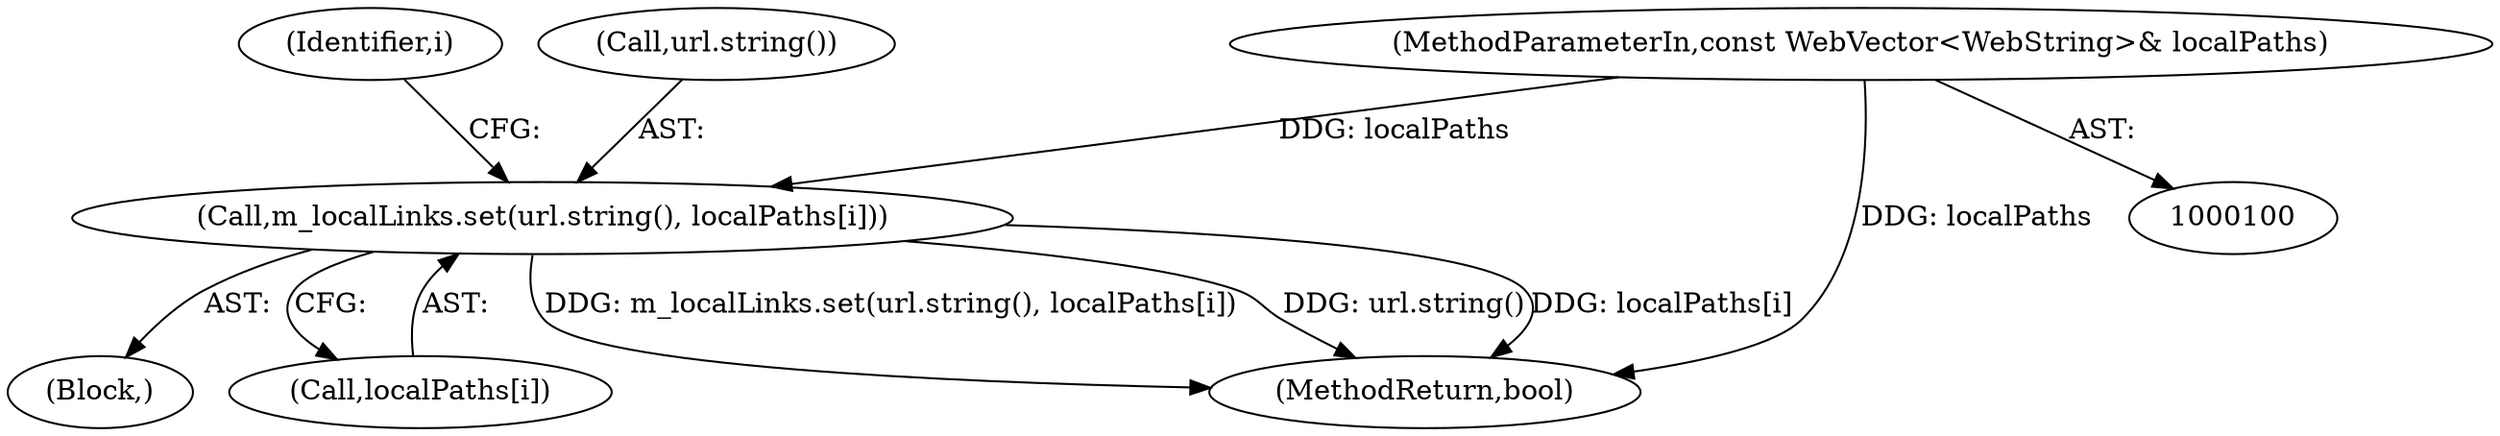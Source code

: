 digraph "1_Chrome_7f0126ff011142c8619b10a6e64d04d1745c503a_8@array" {
"1000138" [label="(Call,m_localLinks.set(url.string(), localPaths[i]))"];
"1000105" [label="(MethodParameterIn,const WebVector<WebString>& localPaths)"];
"1000127" [label="(Block,)"];
"1000138" [label="(Call,m_localLinks.set(url.string(), localPaths[i]))"];
"1000105" [label="(MethodParameterIn,const WebVector<WebString>& localPaths)"];
"1000140" [label="(Call,localPaths[i])"];
"1000126" [label="(Identifier,i)"];
"1000174" [label="(MethodReturn,bool)"];
"1000139" [label="(Call,url.string())"];
"1000138" -> "1000127"  [label="AST: "];
"1000138" -> "1000140"  [label="CFG: "];
"1000139" -> "1000138"  [label="AST: "];
"1000140" -> "1000138"  [label="AST: "];
"1000126" -> "1000138"  [label="CFG: "];
"1000138" -> "1000174"  [label="DDG: m_localLinks.set(url.string(), localPaths[i])"];
"1000138" -> "1000174"  [label="DDG: url.string()"];
"1000138" -> "1000174"  [label="DDG: localPaths[i]"];
"1000105" -> "1000138"  [label="DDG: localPaths"];
"1000105" -> "1000100"  [label="AST: "];
"1000105" -> "1000174"  [label="DDG: localPaths"];
}
